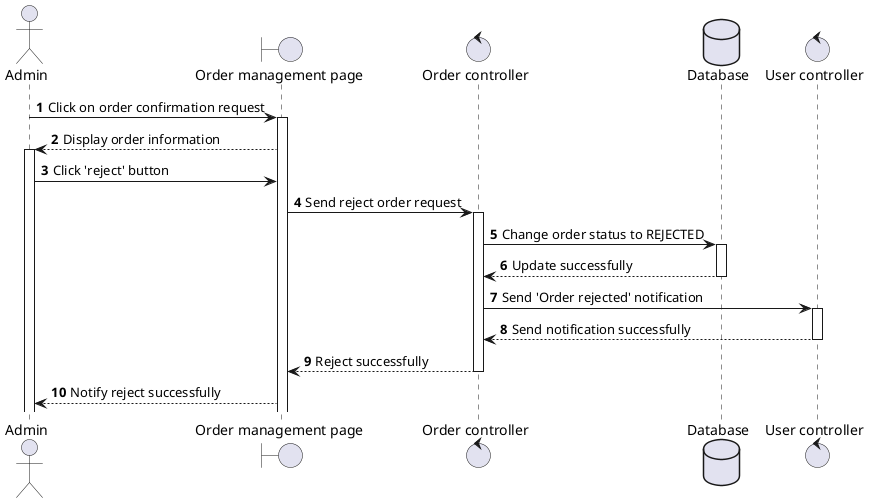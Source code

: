 @startuml
autonumber
actor "Admin" as Admin
boundary "Order management page" as Page
control "Order controller" as OrderCtl
database "Database" as DB
control "User controller" as UserCtl

Admin -> Page ++: Click on order confirmation request
Page --> Admin ++: Display order information
Admin -> Page: Click 'reject' button
Page -> OrderCtl ++: Send reject order request
OrderCtl -> DB ++: Change order status to REJECTED
DB --> OrderCtl: Update successfully
DB--
OrderCtl -> UserCtl ++: Send 'Order rejected' notification
UserCtl --> OrderCtl: Send notification successfully
UserCtl --
OrderCtl -->Page: Reject successfully
OrderCtl --
Page --> Admin: Notify reject successfully
@enduml